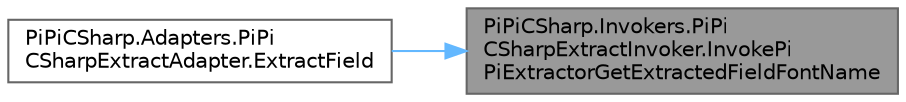 digraph "PiPiCSharp.Invokers.PiPiCSharpExtractInvoker.InvokePiPiExtractorGetExtractedFieldFontName"
{
 // LATEX_PDF_SIZE
  bgcolor="transparent";
  edge [fontname=Helvetica,fontsize=10,labelfontname=Helvetica,labelfontsize=10];
  node [fontname=Helvetica,fontsize=10,shape=box,height=0.2,width=0.4];
  rankdir="RL";
  Node1 [id="Node000001",label="PiPiCSharp.Invokers.PiPi\lCSharpExtractInvoker.InvokePi\lPiExtractorGetExtractedFieldFontName",height=0.2,width=0.4,color="gray40", fillcolor="grey60", style="filled", fontcolor="black",tooltip="Invoke PiPiEditWrapper PiPiExtractorGetExtractedFieldFontName."];
  Node1 -> Node2 [id="edge1_Node000001_Node000002",dir="back",color="steelblue1",style="solid",tooltip=" "];
  Node2 [id="Node000002",label="PiPiCSharp.Adapters.PiPi\lCSharpExtractAdapter.ExtractField",height=0.2,width=0.4,color="grey40", fillcolor="white", style="filled",URL="$class_pi_pi_c_sharp_1_1_adapters_1_1_pi_pi_c_sharp_extract_adapter.html#ad008f583b191e3e5307738b3a07b5f09",tooltip="Extract fields in pdf."];
}
